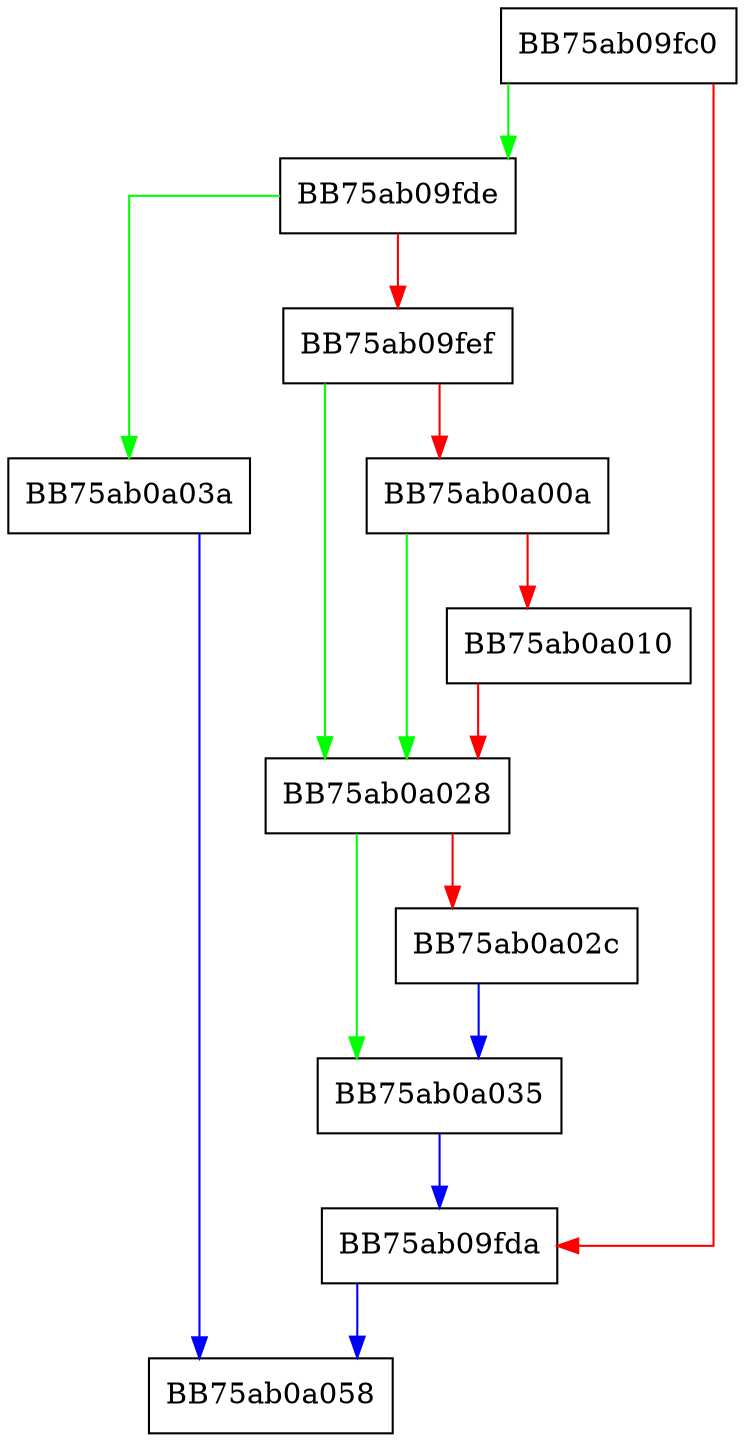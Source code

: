 digraph GetLogicalDrivesMask {
  node [shape="box"];
  graph [splines=ortho];
  BB75ab09fc0 -> BB75ab09fde [color="green"];
  BB75ab09fc0 -> BB75ab09fda [color="red"];
  BB75ab09fda -> BB75ab0a058 [color="blue"];
  BB75ab09fde -> BB75ab0a03a [color="green"];
  BB75ab09fde -> BB75ab09fef [color="red"];
  BB75ab09fef -> BB75ab0a028 [color="green"];
  BB75ab09fef -> BB75ab0a00a [color="red"];
  BB75ab0a00a -> BB75ab0a028 [color="green"];
  BB75ab0a00a -> BB75ab0a010 [color="red"];
  BB75ab0a010 -> BB75ab0a028 [color="red"];
  BB75ab0a028 -> BB75ab0a035 [color="green"];
  BB75ab0a028 -> BB75ab0a02c [color="red"];
  BB75ab0a02c -> BB75ab0a035 [color="blue"];
  BB75ab0a035 -> BB75ab09fda [color="blue"];
  BB75ab0a03a -> BB75ab0a058 [color="blue"];
}